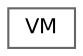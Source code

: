 digraph "Graphical Class Hierarchy"
{
 // LATEX_PDF_SIZE
  bgcolor="transparent";
  edge [fontname=Helvetica,fontsize=10,labelfontname=Helvetica,labelfontsize=10];
  node [fontname=Helvetica,fontsize=10,shape=box,height=0.2,width=0.4];
  rankdir="LR";
  Node0 [id="Node000000",label="VM",height=0.2,width=0.4,color="grey40", fillcolor="white", style="filled",URL="$classVM.html",tooltip="Virtual machine for executing bytecode."];
}
